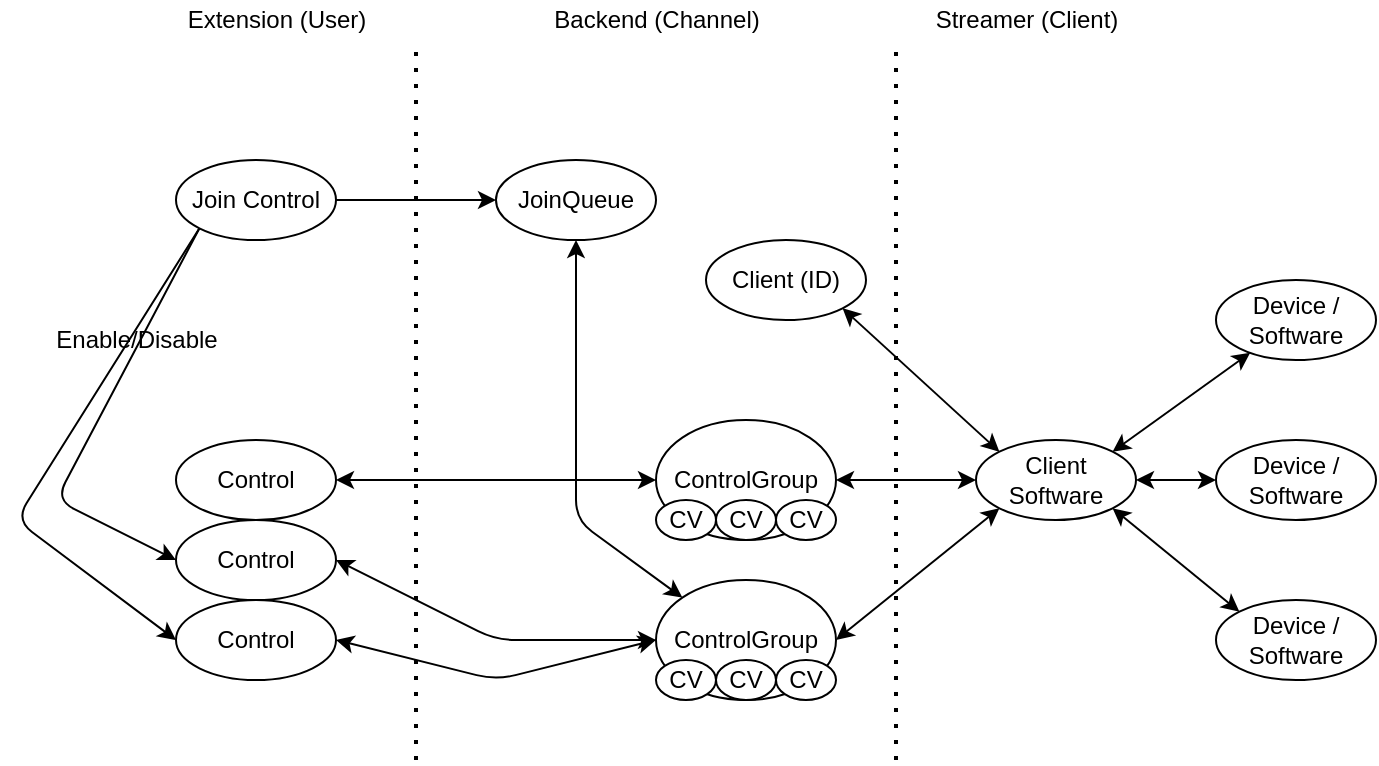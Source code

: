 <mxfile version="13.9.9" type="device"><diagram id="i80FS3ZGvwVXzn3A1_ik" name="Page-1"><mxGraphModel dx="746" dy="948" grid="1" gridSize="10" guides="1" tooltips="1" connect="1" arrows="1" fold="1" page="1" pageScale="1" pageWidth="850" pageHeight="1100" math="0" shadow="0"><root><mxCell id="0"/><mxCell id="1" parent="0"/><mxCell id="HhpqpIFHsPCrpMjbdCI5-1" value="Client&lt;br&gt;Software" style="ellipse;whiteSpace=wrap;html=1;" vertex="1" parent="1"><mxGeometry x="560" y="400" width="80" height="40" as="geometry"/></mxCell><mxCell id="HhpqpIFHsPCrpMjbdCI5-2" value="Device /&lt;br&gt;Software" style="ellipse;whiteSpace=wrap;html=1;" vertex="1" parent="1"><mxGeometry x="680" y="320" width="80" height="40" as="geometry"/></mxCell><mxCell id="HhpqpIFHsPCrpMjbdCI5-3" value="Device /&lt;br&gt;Software" style="ellipse;whiteSpace=wrap;html=1;" vertex="1" parent="1"><mxGeometry x="680" y="400" width="80" height="40" as="geometry"/></mxCell><mxCell id="HhpqpIFHsPCrpMjbdCI5-4" value="Device / Software" style="ellipse;whiteSpace=wrap;html=1;" vertex="1" parent="1"><mxGeometry x="680" y="480" width="80" height="40" as="geometry"/></mxCell><mxCell id="HhpqpIFHsPCrpMjbdCI5-5" value="" style="endArrow=none;dashed=1;html=1;dashPattern=1 3;strokeWidth=2;" edge="1" parent="1"><mxGeometry width="50" height="50" relative="1" as="geometry"><mxPoint x="520" y="560" as="sourcePoint"/><mxPoint x="520" y="200" as="targetPoint"/></mxGeometry></mxCell><mxCell id="HhpqpIFHsPCrpMjbdCI5-6" value="Streamer (Client)" style="text;html=1;align=center;verticalAlign=middle;resizable=0;points=[];autosize=1;" vertex="1" parent="1"><mxGeometry x="530" y="180" width="110" height="20" as="geometry"/></mxCell><mxCell id="HhpqpIFHsPCrpMjbdCI5-7" value="Backend (Channel)" style="text;html=1;align=center;verticalAlign=middle;resizable=0;points=[];autosize=1;" vertex="1" parent="1"><mxGeometry x="340" y="180" width="120" height="20" as="geometry"/></mxCell><mxCell id="HhpqpIFHsPCrpMjbdCI5-9" value="ControlGroup" style="ellipse;whiteSpace=wrap;html=1;" vertex="1" parent="1"><mxGeometry x="400" y="390" width="90" height="60" as="geometry"/></mxCell><mxCell id="HhpqpIFHsPCrpMjbdCI5-10" value="ControlGroup" style="ellipse;whiteSpace=wrap;html=1;" vertex="1" parent="1"><mxGeometry x="400" y="470" width="90" height="60" as="geometry"/></mxCell><mxCell id="HhpqpIFHsPCrpMjbdCI5-11" value="" style="endArrow=none;dashed=1;html=1;dashPattern=1 3;strokeWidth=2;" edge="1" parent="1"><mxGeometry width="50" height="50" relative="1" as="geometry"><mxPoint x="280" y="560" as="sourcePoint"/><mxPoint x="280" y="200" as="targetPoint"/></mxGeometry></mxCell><mxCell id="HhpqpIFHsPCrpMjbdCI5-13" value="Extension (User)" style="text;html=1;align=center;verticalAlign=middle;resizable=0;points=[];autosize=1;" vertex="1" parent="1"><mxGeometry x="160" y="180" width="100" height="20" as="geometry"/></mxCell><mxCell id="HhpqpIFHsPCrpMjbdCI5-15" value="JoinQueue" style="ellipse;whiteSpace=wrap;html=1;" vertex="1" parent="1"><mxGeometry x="320" y="260" width="80" height="40" as="geometry"/></mxCell><mxCell id="HhpqpIFHsPCrpMjbdCI5-17" value="Control" style="ellipse;whiteSpace=wrap;html=1;" vertex="1" parent="1"><mxGeometry x="160" y="400" width="80" height="40" as="geometry"/></mxCell><mxCell id="HhpqpIFHsPCrpMjbdCI5-18" value="Control" style="ellipse;whiteSpace=wrap;html=1;" vertex="1" parent="1"><mxGeometry x="160" y="440" width="80" height="40" as="geometry"/></mxCell><mxCell id="HhpqpIFHsPCrpMjbdCI5-19" value="Control" style="ellipse;whiteSpace=wrap;html=1;" vertex="1" parent="1"><mxGeometry x="160" y="480" width="80" height="40" as="geometry"/></mxCell><mxCell id="HhpqpIFHsPCrpMjbdCI5-20" value="Join Control" style="ellipse;whiteSpace=wrap;html=1;" vertex="1" parent="1"><mxGeometry x="160" y="260" width="80" height="40" as="geometry"/></mxCell><mxCell id="HhpqpIFHsPCrpMjbdCI5-22" value="" style="endArrow=classic;html=1;entryX=0;entryY=0.5;entryDx=0;entryDy=0;exitX=1;exitY=0.5;exitDx=0;exitDy=0;" edge="1" parent="1" source="HhpqpIFHsPCrpMjbdCI5-20" target="HhpqpIFHsPCrpMjbdCI5-15"><mxGeometry width="50" height="50" relative="1" as="geometry"><mxPoint x="240" y="280" as="sourcePoint"/><mxPoint x="290" y="230" as="targetPoint"/></mxGeometry></mxCell><mxCell id="HhpqpIFHsPCrpMjbdCI5-24" value="" style="endArrow=classic;html=1;exitX=0;exitY=1;exitDx=0;exitDy=0;entryX=0;entryY=0.5;entryDx=0;entryDy=0;" edge="1" parent="1" source="HhpqpIFHsPCrpMjbdCI5-20" target="HhpqpIFHsPCrpMjbdCI5-18"><mxGeometry width="50" height="50" relative="1" as="geometry"><mxPoint x="160" y="360" as="sourcePoint"/><mxPoint x="210" y="310" as="targetPoint"/><Array as="points"><mxPoint x="100" y="430"/></Array></mxGeometry></mxCell><mxCell id="HhpqpIFHsPCrpMjbdCI5-25" value="" style="endArrow=classic;html=1;exitX=0;exitY=1;exitDx=0;exitDy=0;entryX=0;entryY=0.5;entryDx=0;entryDy=0;" edge="1" parent="1" source="HhpqpIFHsPCrpMjbdCI5-20" target="HhpqpIFHsPCrpMjbdCI5-19"><mxGeometry width="50" height="50" relative="1" as="geometry"><mxPoint x="200" y="380" as="sourcePoint"/><mxPoint x="250" y="330" as="targetPoint"/><Array as="points"><mxPoint x="80" y="440"/></Array></mxGeometry></mxCell><mxCell id="HhpqpIFHsPCrpMjbdCI5-26" value="Enable/Disable" style="text;html=1;align=center;verticalAlign=middle;resizable=0;points=[];autosize=1;" vertex="1" parent="1"><mxGeometry x="90" y="340" width="100" height="20" as="geometry"/></mxCell><mxCell id="HhpqpIFHsPCrpMjbdCI5-27" value="" style="endArrow=classic;startArrow=classic;html=1;exitX=1;exitY=0;exitDx=0;exitDy=0;" edge="1" parent="1" source="HhpqpIFHsPCrpMjbdCI5-1" target="HhpqpIFHsPCrpMjbdCI5-2"><mxGeometry width="50" height="50" relative="1" as="geometry"><mxPoint x="620" y="390" as="sourcePoint"/><mxPoint x="670" y="340" as="targetPoint"/></mxGeometry></mxCell><mxCell id="HhpqpIFHsPCrpMjbdCI5-28" value="" style="endArrow=classic;startArrow=classic;html=1;exitX=1;exitY=0.5;exitDx=0;exitDy=0;entryX=0;entryY=0.5;entryDx=0;entryDy=0;" edge="1" parent="1" source="HhpqpIFHsPCrpMjbdCI5-1" target="HhpqpIFHsPCrpMjbdCI5-3"><mxGeometry width="50" height="50" relative="1" as="geometry"><mxPoint x="660" y="420" as="sourcePoint"/><mxPoint x="710" y="370" as="targetPoint"/></mxGeometry></mxCell><mxCell id="HhpqpIFHsPCrpMjbdCI5-29" value="" style="endArrow=classic;startArrow=classic;html=1;exitX=1;exitY=1;exitDx=0;exitDy=0;entryX=0;entryY=0;entryDx=0;entryDy=0;" edge="1" parent="1" source="HhpqpIFHsPCrpMjbdCI5-1" target="HhpqpIFHsPCrpMjbdCI5-4"><mxGeometry width="50" height="50" relative="1" as="geometry"><mxPoint x="620" y="490" as="sourcePoint"/><mxPoint x="670" y="440" as="targetPoint"/></mxGeometry></mxCell><mxCell id="HhpqpIFHsPCrpMjbdCI5-31" value="" style="endArrow=classic;startArrow=classic;html=1;exitX=1;exitY=0.5;exitDx=0;exitDy=0;entryX=0;entryY=0.5;entryDx=0;entryDy=0;" edge="1" parent="1" source="HhpqpIFHsPCrpMjbdCI5-17" target="HhpqpIFHsPCrpMjbdCI5-9"><mxGeometry width="50" height="50" relative="1" as="geometry"><mxPoint x="250" y="420" as="sourcePoint"/><mxPoint x="300" y="370" as="targetPoint"/></mxGeometry></mxCell><mxCell id="HhpqpIFHsPCrpMjbdCI5-32" value="" style="endArrow=classic;startArrow=classic;html=1;exitX=1;exitY=0.5;exitDx=0;exitDy=0;entryX=0;entryY=0.5;entryDx=0;entryDy=0;" edge="1" parent="1" source="HhpqpIFHsPCrpMjbdCI5-18" target="HhpqpIFHsPCrpMjbdCI5-10"><mxGeometry width="50" height="50" relative="1" as="geometry"><mxPoint x="250" y="480" as="sourcePoint"/><mxPoint x="300" y="430" as="targetPoint"/><Array as="points"><mxPoint x="320" y="500"/></Array></mxGeometry></mxCell><mxCell id="HhpqpIFHsPCrpMjbdCI5-33" value="" style="endArrow=classic;startArrow=classic;html=1;exitX=1;exitY=0.5;exitDx=0;exitDy=0;entryX=0;entryY=0.5;entryDx=0;entryDy=0;" edge="1" parent="1" source="HhpqpIFHsPCrpMjbdCI5-19" target="HhpqpIFHsPCrpMjbdCI5-10"><mxGeometry width="50" height="50" relative="1" as="geometry"><mxPoint x="270" y="550" as="sourcePoint"/><mxPoint x="320" y="500" as="targetPoint"/><Array as="points"><mxPoint x="320" y="520"/></Array></mxGeometry></mxCell><mxCell id="HhpqpIFHsPCrpMjbdCI5-34" value="" style="endArrow=classic;startArrow=classic;html=1;exitX=1;exitY=0.5;exitDx=0;exitDy=0;entryX=0;entryY=0.5;entryDx=0;entryDy=0;" edge="1" parent="1" source="HhpqpIFHsPCrpMjbdCI5-9" target="HhpqpIFHsPCrpMjbdCI5-1"><mxGeometry width="50" height="50" relative="1" as="geometry"><mxPoint x="480" y="410" as="sourcePoint"/><mxPoint x="530" y="360" as="targetPoint"/></mxGeometry></mxCell><mxCell id="HhpqpIFHsPCrpMjbdCI5-35" value="" style="endArrow=classic;startArrow=classic;html=1;exitX=1;exitY=0.5;exitDx=0;exitDy=0;entryX=0;entryY=1;entryDx=0;entryDy=0;" edge="1" parent="1" source="HhpqpIFHsPCrpMjbdCI5-10" target="HhpqpIFHsPCrpMjbdCI5-1"><mxGeometry width="50" height="50" relative="1" as="geometry"><mxPoint x="490" y="485" as="sourcePoint"/><mxPoint x="540" y="435" as="targetPoint"/></mxGeometry></mxCell><mxCell id="HhpqpIFHsPCrpMjbdCI5-37" value="" style="endArrow=classic;startArrow=classic;html=1;exitX=0.5;exitY=1;exitDx=0;exitDy=0;entryX=0;entryY=0;entryDx=0;entryDy=0;" edge="1" parent="1" source="HhpqpIFHsPCrpMjbdCI5-15" target="HhpqpIFHsPCrpMjbdCI5-10"><mxGeometry width="50" height="50" relative="1" as="geometry"><mxPoint x="390" y="350" as="sourcePoint"/><mxPoint x="440" y="300" as="targetPoint"/><Array as="points"><mxPoint x="360" y="440"/></Array></mxGeometry></mxCell><mxCell id="HhpqpIFHsPCrpMjbdCI5-38" value="Client (ID)" style="ellipse;whiteSpace=wrap;html=1;" vertex="1" parent="1"><mxGeometry x="425" y="300" width="80" height="40" as="geometry"/></mxCell><mxCell id="HhpqpIFHsPCrpMjbdCI5-39" value="" style="endArrow=classic;startArrow=classic;html=1;exitX=1;exitY=1;exitDx=0;exitDy=0;entryX=0;entryY=0;entryDx=0;entryDy=0;" edge="1" parent="1" source="HhpqpIFHsPCrpMjbdCI5-38" target="HhpqpIFHsPCrpMjbdCI5-1"><mxGeometry width="50" height="50" relative="1" as="geometry"><mxPoint x="570" y="340" as="sourcePoint"/><mxPoint x="620" y="290" as="targetPoint"/></mxGeometry></mxCell><mxCell id="HhpqpIFHsPCrpMjbdCI5-40" value="CV" style="ellipse;whiteSpace=wrap;html=1;" vertex="1" parent="1"><mxGeometry x="400" y="430" width="30" height="20" as="geometry"/></mxCell><mxCell id="HhpqpIFHsPCrpMjbdCI5-41" value="CV" style="ellipse;whiteSpace=wrap;html=1;" vertex="1" parent="1"><mxGeometry x="430" y="430" width="30" height="20" as="geometry"/></mxCell><mxCell id="HhpqpIFHsPCrpMjbdCI5-42" value="CV" style="ellipse;whiteSpace=wrap;html=1;" vertex="1" parent="1"><mxGeometry x="460" y="430" width="30" height="20" as="geometry"/></mxCell><mxCell id="HhpqpIFHsPCrpMjbdCI5-43" value="CV" style="ellipse;whiteSpace=wrap;html=1;" vertex="1" parent="1"><mxGeometry x="400" y="510" width="30" height="20" as="geometry"/></mxCell><mxCell id="HhpqpIFHsPCrpMjbdCI5-44" value="CV" style="ellipse;whiteSpace=wrap;html=1;" vertex="1" parent="1"><mxGeometry x="430" y="510" width="30" height="20" as="geometry"/></mxCell><mxCell id="HhpqpIFHsPCrpMjbdCI5-45" value="CV" style="ellipse;whiteSpace=wrap;html=1;" vertex="1" parent="1"><mxGeometry x="460" y="510" width="30" height="20" as="geometry"/></mxCell></root></mxGraphModel></diagram></mxfile>